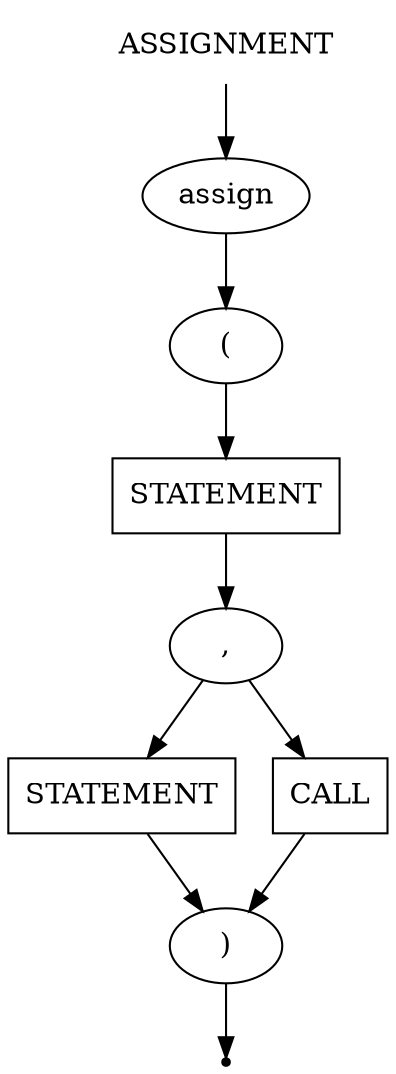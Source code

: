 digraph ASSIGNMENT {
    start [label=ASSIGNMENT shape=plaintext]
    assign [label=assign shape=oval]
    open [label="(" shape=oval]
    statement_left [label=STATEMENT shape=box]
    comma [label="," shape=oval]
    statement_right [label=STATEMENT shape=box]
    call_right [label=CALL shape=box]
    close [label=")" shape=oval]
    end [label="" shape=point]

    start -> assign
    assign -> open
    open -> statement_left
    statement_left -> comma
    comma -> statement_right
    comma -> call_right
    statement_right -> close
    call_right -> close
    close -> end
}
